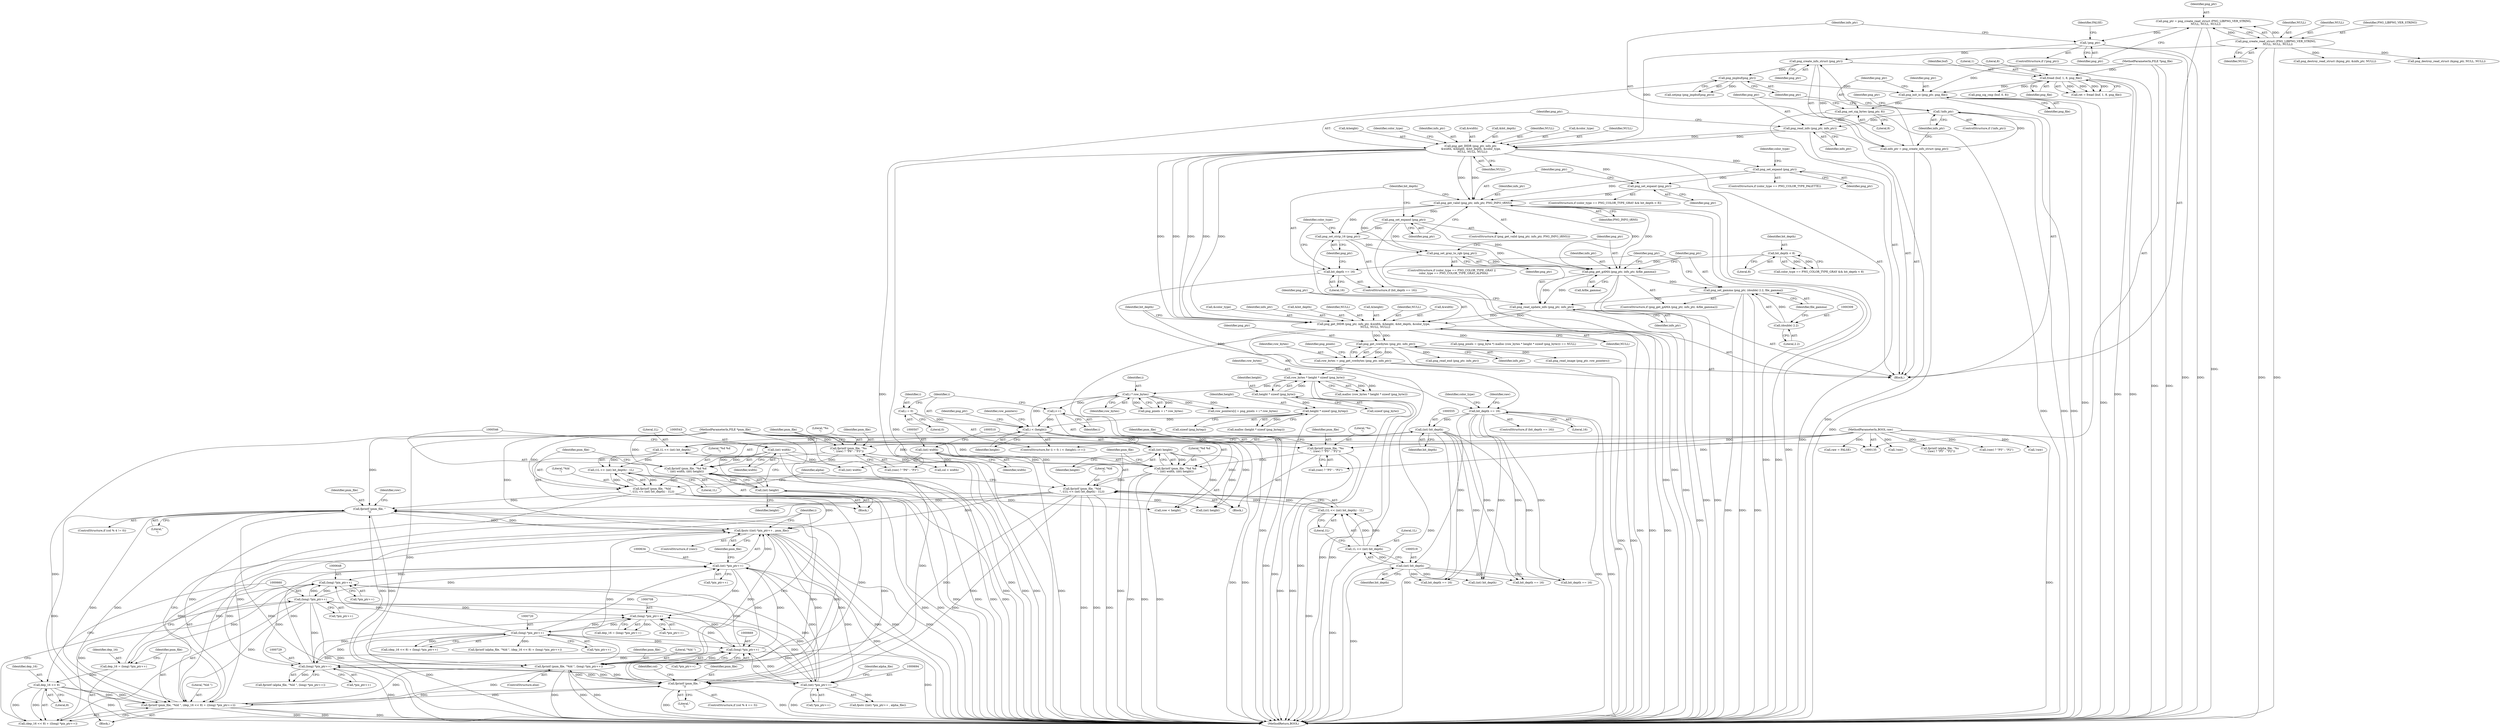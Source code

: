 digraph "0_Android_9d4853418ab2f754c2b63e091c29c5529b8b86ca_157@API" {
"1000754" [label="(Call,fprintf (pnm_file, \"\n\"))"];
"1000632" [label="(Call,fputc ((int) *pix_ptr++ , pnm_file))"];
"1000633" [label="(Call,(int) *pix_ptr++)"];
"1000659" [label="(Call,(long) *pix_ptr++)"];
"1000647" [label="(Call,(long) *pix_ptr++)"];
"1000719" [label="(Call,(long) *pix_ptr++)"];
"1000707" [label="(Call,(long) *pix_ptr++)"];
"1000668" [label="(Call,(long) *pix_ptr++)"];
"1000728" [label="(Call,(long) *pix_ptr++)"];
"1000693" [label="(Call,(int) *pix_ptr++)"];
"1000512" [label="(Call,fprintf (pnm_file, \"%ld\n\", ((1L << (int) bit_depth) - 1L)))"];
"1000503" [label="(Call,fprintf (pnm_file, \"%d %d\n\", (int) width, (int) height))"];
"1000496" [label="(Call,fprintf (pnm_file, \"%s\n\", (raw) ? \"P5\" : \"P2\"))"];
"1000137" [label="(MethodParameterIn,FILE *pnm_file)"];
"1000139" [label="(MethodParameterIn,BOOL raw)"];
"1000506" [label="(Call,(int) width)"];
"1000509" [label="(Call,(int) height)"];
"1000459" [label="(Call,i < (height))"];
"1000456" [label="(Call,i = 0)"];
"1000462" [label="(Call,i++)"];
"1000470" [label="(Call,i * row_bytes)"];
"1000413" [label="(Call,row_bytes * height * sizeof (png_byte))"];
"1000401" [label="(Call,row_bytes = png_get_rowbytes (png_ptr, info_ptr))"];
"1000403" [label="(Call,png_get_rowbytes (png_ptr, info_ptr))"];
"1000315" [label="(Call,png_get_IHDR (png_ptr, info_ptr, &width, &height, &bit_depth, &color_type,\n    NULL, NULL, NULL))"];
"1000312" [label="(Call,png_read_update_info (png_ptr, info_ptr))"];
"1000306" [label="(Call,png_set_gamma (png_ptr, (double) 2.2, file_gamma))"];
"1000301" [label="(Call,png_get_gAMA (png_ptr, info_ptr, &file_gamma))"];
"1000298" [label="(Call,png_set_gray_to_rgb (png_ptr))"];
"1000288" [label="(Call,png_set_strip_16 (png_ptr))"];
"1000282" [label="(Call,png_set_expand (png_ptr))"];
"1000278" [label="(Call,png_get_valid (png_ptr, info_ptr, PNG_INFO_tRNS))"];
"1000247" [label="(Call,png_get_IHDR (png_ptr, info_ptr,\n &width, &height, &bit_depth, &color_type,\n    NULL, NULL, NULL))"];
"1000244" [label="(Call,png_read_info (png_ptr, info_ptr))"];
"1000241" [label="(Call,png_set_sig_bytes (png_ptr, 8))"];
"1000238" [label="(Call,png_init_io (png_ptr, png_file))"];
"1000227" [label="(Call,png_jmpbuf(png_ptr))"];
"1000212" [label="(Call,png_create_info_struct (png_ptr))"];
"1000206" [label="(Call,!png_ptr)"];
"1000198" [label="(Call,png_ptr = png_create_read_struct (PNG_LIBPNG_VER_STRING,\n     NULL, NULL, NULL))"];
"1000200" [label="(Call,png_create_read_struct (PNG_LIBPNG_VER_STRING,\n     NULL, NULL, NULL))"];
"1000177" [label="(Call,fread (buf, 1, 8, png_file))"];
"1000136" [label="(MethodParameterIn,FILE *png_file)"];
"1000215" [label="(Call,!info_ptr)"];
"1000210" [label="(Call,info_ptr = png_create_info_struct (png_ptr))"];
"1000265" [label="(Call,png_set_expand (png_ptr))"];
"1000275" [label="(Call,png_set_expand (png_ptr))"];
"1000308" [label="(Call,(double) 2.2)"];
"1000415" [label="(Call,height * sizeof (png_byte))"];
"1000436" [label="(Call,height * sizeof (png_bytep))"];
"1000515" [label="(Call,(1L << (int) bit_depth) - 1L)"];
"1000516" [label="(Call,1L << (int) bit_depth)"];
"1000518" [label="(Call,(int) bit_depth)"];
"1000330" [label="(Call,bit_depth == 16)"];
"1000285" [label="(Call,bit_depth == 16)"];
"1000272" [label="(Call,bit_depth < 8)"];
"1000754" [label="(Call,fprintf (pnm_file, \"\n\"))"];
"1000652" [label="(Call,fprintf (pnm_file, \"%ld \", (dep_16 << 8) + ((long) *pix_ptr++)))"];
"1000742" [label="(Call,fprintf (pnm_file, \"\n\"))"];
"1000665" [label="(Call,fprintf (pnm_file, \"%ld \", (long) *pix_ptr++))"];
"1000548" [label="(Call,fprintf (pnm_file, \"%ld\n\", ((1L << (int) bit_depth) - 1L)))"];
"1000539" [label="(Call,fprintf (pnm_file, \"%d %d\n\", (int) width, (int) height))"];
"1000532" [label="(Call,fprintf (pnm_file, \"%s\n\", (raw) ? \"P6\" : \"P3\"))"];
"1000542" [label="(Call,(int) width)"];
"1000545" [label="(Call,(int) height)"];
"1000551" [label="(Call,(1L << (int) bit_depth) - 1L)"];
"1000552" [label="(Call,1L << (int) bit_depth)"];
"1000554" [label="(Call,(int) bit_depth)"];
"1000656" [label="(Call,dep_16 << 8)"];
"1000645" [label="(Call,dep_16 = (long) *pix_ptr++)"];
"1000263" [label="(Identifier,color_type)"];
"1000274" [label="(Literal,8)"];
"1000612" [label="(Call,col < width)"];
"1000249" [label="(Identifier,info_ptr)"];
"1000461" [label="(Identifier,height)"];
"1000245" [label="(Identifier,png_ptr)"];
"1000329" [label="(ControlStructure,if (bit_depth == 16))"];
"1000272" [label="(Call,bit_depth < 8)"];
"1000644" [label="(Block,)"];
"1000707" [label="(Call,(long) *pix_ptr++)"];
"1000655" [label="(Call,(dep_16 << 8) + ((long) *pix_ptr++))"];
"1000645" [label="(Call,dep_16 = (long) *pix_ptr++)"];
"1000320" [label="(Call,&height)"];
"1000250" [label="(Call,&width)"];
"1000303" [label="(Identifier,info_ptr)"];
"1000213" [label="(Identifier,png_ptr)"];
"1000280" [label="(Identifier,info_ptr)"];
"1000498" [label="(Literal,\"%s\n\")"];
"1000199" [label="(Identifier,png_ptr)"];
"1000266" [label="(Identifier,png_ptr)"];
"1000725" [label="(Call,fprintf (alpha_file, \"%ld \", (long) *pix_ptr++))"];
"1000179" [label="(Literal,1)"];
"1000542" [label="(Call,(int) width)"];
"1000435" [label="(Call,malloc (height * sizeof (png_bytep)))"];
"1000654" [label="(Literal,\"%ld \")"];
"1000656" [label="(Call,dep_16 << 8)"];
"1000437" [label="(Identifier,height)"];
"1000473" [label="(Call,png_read_image (png_ptr, row_pointers))"];
"1000275" [label="(Call,png_set_expand (png_ptr))"];
"1000281" [label="(Identifier,PNG_INFO_tRNS)"];
"1000514" [label="(Literal,\"%ld\n\")"];
"1000407" [label="(Call,(png_pixels = (png_byte *) malloc (row_bytes * height * sizeof (png_byte))) == NULL)"];
"1000254" [label="(Call,&bit_depth)"];
"1000698" [label="(Identifier,alpha_file)"];
"1000550" [label="(Literal,\"%ld\n\")"];
"1000304" [label="(Call,&file_gamma)"];
"1000504" [label="(Identifier,pnm_file)"];
"1000471" [label="(Identifier,i)"];
"1000282" [label="(Call,png_set_expand (png_ptr))"];
"1000312" [label="(Call,png_read_update_info (png_ptr, info_ptr))"];
"1000239" [label="(Identifier,png_ptr)"];
"1000230" [label="(Call,png_destroy_read_struct (&png_ptr, &info_ptr, NULL))"];
"1000270" [label="(Identifier,color_type)"];
"1000278" [label="(Call,png_get_valid (png_ptr, info_ptr, PNG_INFO_tRNS))"];
"1000666" [label="(Identifier,pnm_file)"];
"1000582" [label="(Call,(int) height)"];
"1000652" [label="(Call,fprintf (pnm_file, \"%ld \", (dep_16 << 8) + ((long) *pix_ptr++)))"];
"1000327" [label="(Identifier,NULL)"];
"1000756" [label="(Literal,\"\n\")"];
"1000463" [label="(Identifier,i)"];
"1000512" [label="(Call,fprintf (pnm_file, \"%ld\n\", ((1L << (int) bit_depth) - 1L)))"];
"1000438" [label="(Call,sizeof (png_bytep))"];
"1000212" [label="(Call,png_create_info_struct (png_ptr))"];
"1000508" [label="(Identifier,width)"];
"1000534" [label="(Literal,\"%s\n\")"];
"1000436" [label="(Call,height * sizeof (png_bytep))"];
"1000495" [label="(Block,)"];
"1000591" [label="(Call,(int) bit_depth)"];
"1000549" [label="(Identifier,pnm_file)"];
"1000228" [label="(Identifier,png_ptr)"];
"1000540" [label="(Identifier,pnm_file)"];
"1000306" [label="(Call,png_set_gamma (png_ptr, (double) 2.2, file_gamma))"];
"1000515" [label="(Call,(1L << (int) bit_depth) - 1L)"];
"1000293" [label="(Identifier,color_type)"];
"1000657" [label="(Identifier,dep_16)"];
"1000531" [label="(Block,)"];
"1000734" [label="(Call,!raw)"];
"1000497" [label="(Identifier,pnm_file)"];
"1000300" [label="(ControlStructure,if (png_get_gAMA (png_ptr, info_ptr, &file_gamma)))"];
"1000518" [label="(Call,(int) bit_depth)"];
"1000755" [label="(Identifier,pnm_file)"];
"1000736" [label="(ControlStructure,if (col % 4 == 3))"];
"1000288" [label="(Call,png_set_strip_16 (png_ptr))"];
"1000693" [label="(Call,(int) *pix_ptr++)"];
"1000261" [label="(ControlStructure,if (color_type == PNG_COLOR_TYPE_PALETTE))"];
"1000243" [label="(Literal,8)"];
"1000532" [label="(Call,fprintf (pnm_file, \"%s\n\", (raw) ? \"P6\" : \"P3\"))"];
"1000649" [label="(Call,*pix_ptr++)"];
"1000177" [label="(Call,fread (buf, 1, 8, png_file))"];
"1000328" [label="(Identifier,NULL)"];
"1000277" [label="(ControlStructure,if (png_get_valid (png_ptr, info_ptr, PNG_INFO_tRNS)))"];
"1000635" [label="(Call,*pix_ptr++)"];
"1000719" [label="(Call,(long) *pix_ptr++)"];
"1000499" [label="(Call,(raw) ? \"P5\" : \"P2\")"];
"1000286" [label="(Identifier,bit_depth)"];
"1000211" [label="(Identifier,info_ptr)"];
"1000203" [label="(Identifier,NULL)"];
"1000647" [label="(Call,(long) *pix_ptr++)"];
"1000541" [label="(Literal,\"%d %d\n\")"];
"1000535" [label="(Call,(raw) ? \"P6\" : \"P3\")"];
"1000283" [label="(Identifier,png_ptr)"];
"1000456" [label="(Call,i = 0)"];
"1000299" [label="(Identifier,png_ptr)"];
"1000742" [label="(Call,fprintf (pnm_file, \"\n\"))"];
"1000709" [label="(Call,*pix_ptr++)"];
"1000468" [label="(Call,png_pixels + i * row_bytes)"];
"1000464" [label="(Call,row_pointers[i] = png_pixels + i * row_bytes)"];
"1000318" [label="(Call,&width)"];
"1000290" [label="(ControlStructure,if (color_type == PNG_COLOR_TYPE_GRAY ||\n    color_type == PNG_COLOR_TYPE_GRAY_ALPHA))"];
"1000569" [label="(Call,fprintf (alpha_file, \"%s\n\", (raw) ? \"P5\" : \"P2\"))"];
"1000412" [label="(Call,malloc (row_bytes * height * sizeof (png_byte)))"];
"1000205" [label="(ControlStructure,if (!png_ptr))"];
"1000417" [label="(Call,sizeof (png_byte))"];
"1000572" [label="(Call,(raw) ? \"P5\" : \"P2\")"];
"1000503" [label="(Call,fprintf (pnm_file, \"%d %d\n\", (int) width, (int) height))"];
"1000260" [label="(Identifier,NULL)"];
"1000695" [label="(Call,*pix_ptr++)"];
"1000307" [label="(Identifier,png_ptr)"];
"1000190" [label="(Call,png_sig_cmp (buf, 0, 8))"];
"1000141" [label="(Block,)"];
"1000715" [label="(Call,(dep_16 << 8) + (long) *pix_ptr++)"];
"1000746" [label="(Call,!raw)"];
"1000284" [label="(ControlStructure,if (bit_depth == 16))"];
"1000313" [label="(Identifier,png_ptr)"];
"1000287" [label="(Literal,16)"];
"1000259" [label="(Identifier,NULL)"];
"1000557" [label="(Literal,1L)"];
"1000551" [label="(Call,(1L << (int) bit_depth) - 1L)"];
"1000139" [label="(MethodParameterIn,BOOL raw)"];
"1000244" [label="(Call,png_read_info (png_ptr, info_ptr))"];
"1000207" [label="(Identifier,png_ptr)"];
"1000332" [label="(Literal,16)"];
"1000743" [label="(Identifier,pnm_file)"];
"1000267" [label="(ControlStructure,if (color_type == PNG_COLOR_TYPE_GRAY && bit_depth < 8))"];
"1000298" [label="(Call,png_set_gray_to_rgb (png_ptr))"];
"1000474" [label="(Identifier,png_ptr)"];
"1000579" [label="(Call,(int) width)"];
"1000646" [label="(Identifier,dep_16)"];
"1000630" [label="(ControlStructure,if (raw))"];
"1000240" [label="(Identifier,png_file)"];
"1000403" [label="(Call,png_get_rowbytes (png_ptr, info_ptr))"];
"1000324" [label="(Call,&color_type)"];
"1000401" [label="(Call,row_bytes = png_get_rowbytes (png_ptr, info_ptr))"];
"1000268" [label="(Call,color_type == PNG_COLOR_TYPE_GRAY && bit_depth < 8)"];
"1000470" [label="(Call,i * row_bytes)"];
"1000520" [label="(Identifier,bit_depth)"];
"1000457" [label="(Identifier,i)"];
"1000667" [label="(Literal,\"%ld \")"];
"1000302" [label="(Identifier,png_ptr)"];
"1000311" [label="(Identifier,file_gamma)"];
"1000215" [label="(Call,!info_ptr)"];
"1000413" [label="(Call,row_bytes * height * sizeof (png_byte))"];
"1000606" [label="(Identifier,row)"];
"1000315" [label="(Call,png_get_IHDR (png_ptr, info_ptr, &width, &height, &bit_depth, &color_type,\n    NULL, NULL, NULL))"];
"1000317" [label="(Identifier,info_ptr)"];
"1000279" [label="(Identifier,png_ptr)"];
"1000201" [label="(Identifier,PNG_LIBPNG_VER_STRING)"];
"1000496" [label="(Call,fprintf (pnm_file, \"%s\n\", (raw) ? \"P5\" : \"P2\"))"];
"1000641" [label="(Call,bit_depth == 16)"];
"1000628" [label="(Identifier,i)"];
"1000247" [label="(Call,png_get_IHDR (png_ptr, info_ptr,\n &width, &height, &bit_depth, &color_type,\n    NULL, NULL, NULL))"];
"1000668" [label="(Call,(long) *pix_ptr++)"];
"1000712" [label="(Call,fprintf (alpha_file, \"%ld \", (dep_16 << 8) + (long) *pix_ptr++))"];
"1000256" [label="(Call,&color_type)"];
"1000136" [label="(MethodParameterIn,FILE *png_file)"];
"1000209" [label="(Identifier,FALSE)"];
"1000692" [label="(Call,fputc ((int) *pix_ptr++ , alpha_file))"];
"1000458" [label="(Literal,0)"];
"1000553" [label="(Literal,1L)"];
"1000200" [label="(Call,png_create_read_struct (PNG_LIBPNG_VER_STRING,\n     NULL, NULL, NULL))"];
"1000545" [label="(Call,(int) height)"];
"1000314" [label="(Identifier,info_ptr)"];
"1000181" [label="(Identifier,png_file)"];
"1000330" [label="(Call,bit_depth == 16)"];
"1000472" [label="(Identifier,row_bytes)"];
"1000322" [label="(Call,&bit_depth)"];
"1000661" [label="(Call,*pix_ptr++)"];
"1000206" [label="(Call,!png_ptr)"];
"1000547" [label="(Identifier,height)"];
"1000310" [label="(Literal,2.2)"];
"1000466" [label="(Identifier,row_pointers)"];
"1000633" [label="(Call,(int) *pix_ptr++)"];
"1000775" [label="(MethodReturn,BOOL)"];
"1000560" [label="(Identifier,alpha)"];
"1000220" [label="(Identifier,png_ptr)"];
"1000218" [label="(Call,png_destroy_read_struct (&png_ptr, NULL, NULL))"];
"1000180" [label="(Literal,8)"];
"1000728" [label="(Call,(long) *pix_ptr++)"];
"1000409" [label="(Identifier,png_pixels)"];
"1000638" [label="(Identifier,pnm_file)"];
"1000513" [label="(Identifier,pnm_file)"];
"1000665" [label="(Call,fprintf (pnm_file, \"%ld \", (long) *pix_ptr++))"];
"1000509" [label="(Call,(int) height)"];
"1000137" [label="(MethodParameterIn,FILE *pnm_file)"];
"1000460" [label="(Identifier,i)"];
"1000476" [label="(Call,png_read_end (png_ptr, info_ptr))"];
"1000202" [label="(Identifier,NULL)"];
"1000248" [label="(Identifier,png_ptr)"];
"1000653" [label="(Identifier,pnm_file)"];
"1000246" [label="(Identifier,info_ptr)"];
"1000683" [label="(Call,bit_depth == 16)"];
"1000198" [label="(Call,png_ptr = png_create_read_struct (PNG_LIBPNG_VER_STRING,\n     NULL, NULL, NULL))"];
"1000705" [label="(Call,dep_16 = (long) *pix_ptr++)"];
"1000459" [label="(Call,i < (height))"];
"1000273" [label="(Identifier,bit_depth)"];
"1000539" [label="(Call,fprintf (pnm_file, \"%d %d\n\", (int) width, (int) height))"];
"1000326" [label="(Identifier,NULL)"];
"1000331" [label="(Identifier,bit_depth)"];
"1000265" [label="(Call,png_set_expand (png_ptr))"];
"1000175" [label="(Call,ret = fread (buf, 1, 8, png_file))"];
"1000554" [label="(Call,(int) bit_depth)"];
"1000415" [label="(Call,height * sizeof (png_byte))"];
"1000730" [label="(Call,*pix_ptr++)"];
"1000552" [label="(Call,1L << (int) bit_depth)"];
"1000416" [label="(Identifier,height)"];
"1000754" [label="(Call,fprintf (pnm_file, \"\n\"))"];
"1000204" [label="(Identifier,NULL)"];
"1000214" [label="(ControlStructure,if (!info_ptr))"];
"1000517" [label="(Literal,1L)"];
"1000506" [label="(Call,(int) width)"];
"1000216" [label="(Identifier,info_ptr)"];
"1000402" [label="(Identifier,row_bytes)"];
"1000616" [label="(Identifier,col)"];
"1000664" [label="(ControlStructure,else)"];
"1000334" [label="(Call,raw = FALSE)"];
"1000701" [label="(Call,bit_depth == 16)"];
"1000516" [label="(Call,1L << (int) bit_depth)"];
"1000242" [label="(Identifier,png_ptr)"];
"1000556" [label="(Identifier,bit_depth)"];
"1000602" [label="(Call,row < height)"];
"1000511" [label="(Identifier,height)"];
"1000670" [label="(Call,*pix_ptr++)"];
"1000210" [label="(Call,info_ptr = png_create_info_struct (png_ptr))"];
"1000258" [label="(Identifier,NULL)"];
"1000748" [label="(ControlStructure,if (col % 4 != 0))"];
"1000289" [label="(Identifier,png_ptr)"];
"1000632" [label="(Call,fputc ((int) *pix_ptr++ , pnm_file))"];
"1000721" [label="(Call,*pix_ptr++)"];
"1000404" [label="(Identifier,png_ptr)"];
"1000462" [label="(Call,i++)"];
"1000178" [label="(Identifier,buf)"];
"1000301" [label="(Call,png_get_gAMA (png_ptr, info_ptr, &file_gamma))"];
"1000241" [label="(Call,png_set_sig_bytes (png_ptr, 8))"];
"1000533" [label="(Identifier,pnm_file)"];
"1000658" [label="(Literal,8)"];
"1000544" [label="(Identifier,width)"];
"1000238" [label="(Call,png_init_io (png_ptr, png_file))"];
"1000548" [label="(Call,fprintf (pnm_file, \"%ld\n\", ((1L << (int) bit_depth) - 1L)))"];
"1000308" [label="(Call,(double) 2.2)"];
"1000227" [label="(Call,png_jmpbuf(png_ptr))"];
"1000335" [label="(Identifier,raw)"];
"1000347" [label="(Identifier,color_type)"];
"1000414" [label="(Identifier,row_bytes)"];
"1000316" [label="(Identifier,png_ptr)"];
"1000285" [label="(Call,bit_depth == 16)"];
"1000505" [label="(Literal,\"%d %d\n\")"];
"1000252" [label="(Call,&height)"];
"1000276" [label="(Identifier,png_ptr)"];
"1000744" [label="(Literal,\"\n\")"];
"1000521" [label="(Literal,1L)"];
"1000226" [label="(Call,setjmp (png_jmpbuf(png_ptr)))"];
"1000659" [label="(Call,(long) *pix_ptr++)"];
"1000455" [label="(ControlStructure,for (i = 0; i < (height); i++))"];
"1000405" [label="(Identifier,info_ptr)"];
"1000754" -> "1000748"  [label="AST: "];
"1000754" -> "1000756"  [label="CFG: "];
"1000755" -> "1000754"  [label="AST: "];
"1000756" -> "1000754"  [label="AST: "];
"1000606" -> "1000754"  [label="CFG: "];
"1000754" -> "1000775"  [label="DDG: "];
"1000754" -> "1000775"  [label="DDG: "];
"1000754" -> "1000632"  [label="DDG: "];
"1000754" -> "1000652"  [label="DDG: "];
"1000754" -> "1000665"  [label="DDG: "];
"1000754" -> "1000742"  [label="DDG: "];
"1000632" -> "1000754"  [label="DDG: "];
"1000512" -> "1000754"  [label="DDG: "];
"1000652" -> "1000754"  [label="DDG: "];
"1000742" -> "1000754"  [label="DDG: "];
"1000665" -> "1000754"  [label="DDG: "];
"1000548" -> "1000754"  [label="DDG: "];
"1000137" -> "1000754"  [label="DDG: "];
"1000632" -> "1000630"  [label="AST: "];
"1000632" -> "1000638"  [label="CFG: "];
"1000633" -> "1000632"  [label="AST: "];
"1000638" -> "1000632"  [label="AST: "];
"1000628" -> "1000632"  [label="CFG: "];
"1000632" -> "1000775"  [label="DDG: "];
"1000632" -> "1000775"  [label="DDG: "];
"1000632" -> "1000775"  [label="DDG: "];
"1000633" -> "1000632"  [label="DDG: "];
"1000512" -> "1000632"  [label="DDG: "];
"1000652" -> "1000632"  [label="DDG: "];
"1000742" -> "1000632"  [label="DDG: "];
"1000665" -> "1000632"  [label="DDG: "];
"1000548" -> "1000632"  [label="DDG: "];
"1000137" -> "1000632"  [label="DDG: "];
"1000632" -> "1000652"  [label="DDG: "];
"1000632" -> "1000665"  [label="DDG: "];
"1000632" -> "1000742"  [label="DDG: "];
"1000633" -> "1000635"  [label="CFG: "];
"1000634" -> "1000633"  [label="AST: "];
"1000635" -> "1000633"  [label="AST: "];
"1000638" -> "1000633"  [label="CFG: "];
"1000633" -> "1000775"  [label="DDG: "];
"1000659" -> "1000633"  [label="DDG: "];
"1000719" -> "1000633"  [label="DDG: "];
"1000668" -> "1000633"  [label="DDG: "];
"1000728" -> "1000633"  [label="DDG: "];
"1000693" -> "1000633"  [label="DDG: "];
"1000633" -> "1000647"  [label="DDG: "];
"1000633" -> "1000668"  [label="DDG: "];
"1000633" -> "1000693"  [label="DDG: "];
"1000633" -> "1000707"  [label="DDG: "];
"1000633" -> "1000728"  [label="DDG: "];
"1000659" -> "1000655"  [label="AST: "];
"1000659" -> "1000661"  [label="CFG: "];
"1000660" -> "1000659"  [label="AST: "];
"1000661" -> "1000659"  [label="AST: "];
"1000655" -> "1000659"  [label="CFG: "];
"1000659" -> "1000775"  [label="DDG: "];
"1000659" -> "1000647"  [label="DDG: "];
"1000659" -> "1000652"  [label="DDG: "];
"1000659" -> "1000655"  [label="DDG: "];
"1000647" -> "1000659"  [label="DDG: "];
"1000659" -> "1000668"  [label="DDG: "];
"1000659" -> "1000693"  [label="DDG: "];
"1000659" -> "1000707"  [label="DDG: "];
"1000659" -> "1000728"  [label="DDG: "];
"1000647" -> "1000645"  [label="AST: "];
"1000647" -> "1000649"  [label="CFG: "];
"1000648" -> "1000647"  [label="AST: "];
"1000649" -> "1000647"  [label="AST: "];
"1000645" -> "1000647"  [label="CFG: "];
"1000647" -> "1000645"  [label="DDG: "];
"1000719" -> "1000647"  [label="DDG: "];
"1000668" -> "1000647"  [label="DDG: "];
"1000728" -> "1000647"  [label="DDG: "];
"1000693" -> "1000647"  [label="DDG: "];
"1000719" -> "1000715"  [label="AST: "];
"1000719" -> "1000721"  [label="CFG: "];
"1000720" -> "1000719"  [label="AST: "];
"1000721" -> "1000719"  [label="AST: "];
"1000715" -> "1000719"  [label="CFG: "];
"1000719" -> "1000775"  [label="DDG: "];
"1000719" -> "1000668"  [label="DDG: "];
"1000719" -> "1000693"  [label="DDG: "];
"1000719" -> "1000707"  [label="DDG: "];
"1000719" -> "1000712"  [label="DDG: "];
"1000719" -> "1000715"  [label="DDG: "];
"1000707" -> "1000719"  [label="DDG: "];
"1000719" -> "1000728"  [label="DDG: "];
"1000707" -> "1000705"  [label="AST: "];
"1000707" -> "1000709"  [label="CFG: "];
"1000708" -> "1000707"  [label="AST: "];
"1000709" -> "1000707"  [label="AST: "];
"1000705" -> "1000707"  [label="CFG: "];
"1000707" -> "1000705"  [label="DDG: "];
"1000668" -> "1000707"  [label="DDG: "];
"1000728" -> "1000707"  [label="DDG: "];
"1000693" -> "1000707"  [label="DDG: "];
"1000668" -> "1000665"  [label="AST: "];
"1000668" -> "1000670"  [label="CFG: "];
"1000669" -> "1000668"  [label="AST: "];
"1000670" -> "1000668"  [label="AST: "];
"1000665" -> "1000668"  [label="CFG: "];
"1000668" -> "1000775"  [label="DDG: "];
"1000668" -> "1000665"  [label="DDG: "];
"1000728" -> "1000668"  [label="DDG: "];
"1000693" -> "1000668"  [label="DDG: "];
"1000668" -> "1000693"  [label="DDG: "];
"1000668" -> "1000728"  [label="DDG: "];
"1000728" -> "1000725"  [label="AST: "];
"1000728" -> "1000730"  [label="CFG: "];
"1000729" -> "1000728"  [label="AST: "];
"1000730" -> "1000728"  [label="AST: "];
"1000725" -> "1000728"  [label="CFG: "];
"1000728" -> "1000775"  [label="DDG: "];
"1000728" -> "1000693"  [label="DDG: "];
"1000728" -> "1000725"  [label="DDG: "];
"1000693" -> "1000728"  [label="DDG: "];
"1000693" -> "1000692"  [label="AST: "];
"1000693" -> "1000695"  [label="CFG: "];
"1000694" -> "1000693"  [label="AST: "];
"1000695" -> "1000693"  [label="AST: "];
"1000698" -> "1000693"  [label="CFG: "];
"1000693" -> "1000775"  [label="DDG: "];
"1000693" -> "1000692"  [label="DDG: "];
"1000512" -> "1000495"  [label="AST: "];
"1000512" -> "1000515"  [label="CFG: "];
"1000513" -> "1000512"  [label="AST: "];
"1000514" -> "1000512"  [label="AST: "];
"1000515" -> "1000512"  [label="AST: "];
"1000560" -> "1000512"  [label="CFG: "];
"1000512" -> "1000775"  [label="DDG: "];
"1000512" -> "1000775"  [label="DDG: "];
"1000512" -> "1000775"  [label="DDG: "];
"1000503" -> "1000512"  [label="DDG: "];
"1000137" -> "1000512"  [label="DDG: "];
"1000515" -> "1000512"  [label="DDG: "];
"1000515" -> "1000512"  [label="DDG: "];
"1000512" -> "1000652"  [label="DDG: "];
"1000512" -> "1000665"  [label="DDG: "];
"1000512" -> "1000742"  [label="DDG: "];
"1000503" -> "1000495"  [label="AST: "];
"1000503" -> "1000509"  [label="CFG: "];
"1000504" -> "1000503"  [label="AST: "];
"1000505" -> "1000503"  [label="AST: "];
"1000506" -> "1000503"  [label="AST: "];
"1000509" -> "1000503"  [label="AST: "];
"1000513" -> "1000503"  [label="CFG: "];
"1000503" -> "1000775"  [label="DDG: "];
"1000503" -> "1000775"  [label="DDG: "];
"1000503" -> "1000775"  [label="DDG: "];
"1000496" -> "1000503"  [label="DDG: "];
"1000137" -> "1000503"  [label="DDG: "];
"1000506" -> "1000503"  [label="DDG: "];
"1000509" -> "1000503"  [label="DDG: "];
"1000496" -> "1000495"  [label="AST: "];
"1000496" -> "1000499"  [label="CFG: "];
"1000497" -> "1000496"  [label="AST: "];
"1000498" -> "1000496"  [label="AST: "];
"1000499" -> "1000496"  [label="AST: "];
"1000504" -> "1000496"  [label="CFG: "];
"1000496" -> "1000775"  [label="DDG: "];
"1000496" -> "1000775"  [label="DDG: "];
"1000137" -> "1000496"  [label="DDG: "];
"1000139" -> "1000496"  [label="DDG: "];
"1000137" -> "1000135"  [label="AST: "];
"1000137" -> "1000775"  [label="DDG: "];
"1000137" -> "1000532"  [label="DDG: "];
"1000137" -> "1000539"  [label="DDG: "];
"1000137" -> "1000548"  [label="DDG: "];
"1000137" -> "1000652"  [label="DDG: "];
"1000137" -> "1000665"  [label="DDG: "];
"1000137" -> "1000742"  [label="DDG: "];
"1000139" -> "1000135"  [label="AST: "];
"1000139" -> "1000775"  [label="DDG: "];
"1000139" -> "1000334"  [label="DDG: "];
"1000139" -> "1000499"  [label="DDG: "];
"1000139" -> "1000532"  [label="DDG: "];
"1000139" -> "1000535"  [label="DDG: "];
"1000139" -> "1000569"  [label="DDG: "];
"1000139" -> "1000572"  [label="DDG: "];
"1000139" -> "1000734"  [label="DDG: "];
"1000139" -> "1000746"  [label="DDG: "];
"1000506" -> "1000508"  [label="CFG: "];
"1000507" -> "1000506"  [label="AST: "];
"1000508" -> "1000506"  [label="AST: "];
"1000510" -> "1000506"  [label="CFG: "];
"1000506" -> "1000775"  [label="DDG: "];
"1000506" -> "1000579"  [label="DDG: "];
"1000506" -> "1000612"  [label="DDG: "];
"1000509" -> "1000511"  [label="CFG: "];
"1000510" -> "1000509"  [label="AST: "];
"1000511" -> "1000509"  [label="AST: "];
"1000459" -> "1000509"  [label="DDG: "];
"1000509" -> "1000582"  [label="DDG: "];
"1000509" -> "1000602"  [label="DDG: "];
"1000459" -> "1000455"  [label="AST: "];
"1000459" -> "1000461"  [label="CFG: "];
"1000460" -> "1000459"  [label="AST: "];
"1000461" -> "1000459"  [label="AST: "];
"1000466" -> "1000459"  [label="CFG: "];
"1000474" -> "1000459"  [label="CFG: "];
"1000459" -> "1000775"  [label="DDG: "];
"1000459" -> "1000775"  [label="DDG: "];
"1000456" -> "1000459"  [label="DDG: "];
"1000462" -> "1000459"  [label="DDG: "];
"1000436" -> "1000459"  [label="DDG: "];
"1000459" -> "1000470"  [label="DDG: "];
"1000459" -> "1000545"  [label="DDG: "];
"1000459" -> "1000582"  [label="DDG: "];
"1000459" -> "1000602"  [label="DDG: "];
"1000456" -> "1000455"  [label="AST: "];
"1000456" -> "1000458"  [label="CFG: "];
"1000457" -> "1000456"  [label="AST: "];
"1000458" -> "1000456"  [label="AST: "];
"1000460" -> "1000456"  [label="CFG: "];
"1000462" -> "1000455"  [label="AST: "];
"1000462" -> "1000463"  [label="CFG: "];
"1000463" -> "1000462"  [label="AST: "];
"1000460" -> "1000462"  [label="CFG: "];
"1000470" -> "1000462"  [label="DDG: "];
"1000470" -> "1000468"  [label="AST: "];
"1000470" -> "1000472"  [label="CFG: "];
"1000471" -> "1000470"  [label="AST: "];
"1000472" -> "1000470"  [label="AST: "];
"1000468" -> "1000470"  [label="CFG: "];
"1000470" -> "1000775"  [label="DDG: "];
"1000470" -> "1000464"  [label="DDG: "];
"1000470" -> "1000464"  [label="DDG: "];
"1000470" -> "1000468"  [label="DDG: "];
"1000470" -> "1000468"  [label="DDG: "];
"1000413" -> "1000470"  [label="DDG: "];
"1000413" -> "1000412"  [label="AST: "];
"1000413" -> "1000415"  [label="CFG: "];
"1000414" -> "1000413"  [label="AST: "];
"1000415" -> "1000413"  [label="AST: "];
"1000412" -> "1000413"  [label="CFG: "];
"1000413" -> "1000775"  [label="DDG: "];
"1000413" -> "1000775"  [label="DDG: "];
"1000413" -> "1000412"  [label="DDG: "];
"1000413" -> "1000412"  [label="DDG: "];
"1000401" -> "1000413"  [label="DDG: "];
"1000415" -> "1000413"  [label="DDG: "];
"1000401" -> "1000141"  [label="AST: "];
"1000401" -> "1000403"  [label="CFG: "];
"1000402" -> "1000401"  [label="AST: "];
"1000403" -> "1000401"  [label="AST: "];
"1000409" -> "1000401"  [label="CFG: "];
"1000401" -> "1000775"  [label="DDG: "];
"1000403" -> "1000401"  [label="DDG: "];
"1000403" -> "1000401"  [label="DDG: "];
"1000403" -> "1000405"  [label="CFG: "];
"1000404" -> "1000403"  [label="AST: "];
"1000405" -> "1000403"  [label="AST: "];
"1000403" -> "1000775"  [label="DDG: "];
"1000403" -> "1000775"  [label="DDG: "];
"1000315" -> "1000403"  [label="DDG: "];
"1000315" -> "1000403"  [label="DDG: "];
"1000403" -> "1000473"  [label="DDG: "];
"1000403" -> "1000476"  [label="DDG: "];
"1000315" -> "1000141"  [label="AST: "];
"1000315" -> "1000328"  [label="CFG: "];
"1000316" -> "1000315"  [label="AST: "];
"1000317" -> "1000315"  [label="AST: "];
"1000318" -> "1000315"  [label="AST: "];
"1000320" -> "1000315"  [label="AST: "];
"1000322" -> "1000315"  [label="AST: "];
"1000324" -> "1000315"  [label="AST: "];
"1000326" -> "1000315"  [label="AST: "];
"1000327" -> "1000315"  [label="AST: "];
"1000328" -> "1000315"  [label="AST: "];
"1000331" -> "1000315"  [label="CFG: "];
"1000315" -> "1000775"  [label="DDG: "];
"1000315" -> "1000775"  [label="DDG: "];
"1000315" -> "1000775"  [label="DDG: "];
"1000315" -> "1000775"  [label="DDG: "];
"1000315" -> "1000775"  [label="DDG: "];
"1000312" -> "1000315"  [label="DDG: "];
"1000312" -> "1000315"  [label="DDG: "];
"1000247" -> "1000315"  [label="DDG: "];
"1000247" -> "1000315"  [label="DDG: "];
"1000247" -> "1000315"  [label="DDG: "];
"1000247" -> "1000315"  [label="DDG: "];
"1000247" -> "1000315"  [label="DDG: "];
"1000315" -> "1000407"  [label="DDG: "];
"1000312" -> "1000141"  [label="AST: "];
"1000312" -> "1000314"  [label="CFG: "];
"1000313" -> "1000312"  [label="AST: "];
"1000314" -> "1000312"  [label="AST: "];
"1000316" -> "1000312"  [label="CFG: "];
"1000312" -> "1000775"  [label="DDG: "];
"1000306" -> "1000312"  [label="DDG: "];
"1000301" -> "1000312"  [label="DDG: "];
"1000301" -> "1000312"  [label="DDG: "];
"1000306" -> "1000300"  [label="AST: "];
"1000306" -> "1000311"  [label="CFG: "];
"1000307" -> "1000306"  [label="AST: "];
"1000308" -> "1000306"  [label="AST: "];
"1000311" -> "1000306"  [label="AST: "];
"1000313" -> "1000306"  [label="CFG: "];
"1000306" -> "1000775"  [label="DDG: "];
"1000306" -> "1000775"  [label="DDG: "];
"1000306" -> "1000775"  [label="DDG: "];
"1000301" -> "1000306"  [label="DDG: "];
"1000308" -> "1000306"  [label="DDG: "];
"1000301" -> "1000300"  [label="AST: "];
"1000301" -> "1000304"  [label="CFG: "];
"1000302" -> "1000301"  [label="AST: "];
"1000303" -> "1000301"  [label="AST: "];
"1000304" -> "1000301"  [label="AST: "];
"1000307" -> "1000301"  [label="CFG: "];
"1000313" -> "1000301"  [label="CFG: "];
"1000301" -> "1000775"  [label="DDG: "];
"1000301" -> "1000775"  [label="DDG: "];
"1000298" -> "1000301"  [label="DDG: "];
"1000288" -> "1000301"  [label="DDG: "];
"1000282" -> "1000301"  [label="DDG: "];
"1000278" -> "1000301"  [label="DDG: "];
"1000278" -> "1000301"  [label="DDG: "];
"1000298" -> "1000290"  [label="AST: "];
"1000298" -> "1000299"  [label="CFG: "];
"1000299" -> "1000298"  [label="AST: "];
"1000302" -> "1000298"  [label="CFG: "];
"1000298" -> "1000775"  [label="DDG: "];
"1000288" -> "1000298"  [label="DDG: "];
"1000282" -> "1000298"  [label="DDG: "];
"1000278" -> "1000298"  [label="DDG: "];
"1000288" -> "1000284"  [label="AST: "];
"1000288" -> "1000289"  [label="CFG: "];
"1000289" -> "1000288"  [label="AST: "];
"1000293" -> "1000288"  [label="CFG: "];
"1000288" -> "1000775"  [label="DDG: "];
"1000282" -> "1000288"  [label="DDG: "];
"1000278" -> "1000288"  [label="DDG: "];
"1000282" -> "1000277"  [label="AST: "];
"1000282" -> "1000283"  [label="CFG: "];
"1000283" -> "1000282"  [label="AST: "];
"1000286" -> "1000282"  [label="CFG: "];
"1000282" -> "1000775"  [label="DDG: "];
"1000278" -> "1000282"  [label="DDG: "];
"1000278" -> "1000277"  [label="AST: "];
"1000278" -> "1000281"  [label="CFG: "];
"1000279" -> "1000278"  [label="AST: "];
"1000280" -> "1000278"  [label="AST: "];
"1000281" -> "1000278"  [label="AST: "];
"1000283" -> "1000278"  [label="CFG: "];
"1000286" -> "1000278"  [label="CFG: "];
"1000278" -> "1000775"  [label="DDG: "];
"1000278" -> "1000775"  [label="DDG: "];
"1000247" -> "1000278"  [label="DDG: "];
"1000247" -> "1000278"  [label="DDG: "];
"1000265" -> "1000278"  [label="DDG: "];
"1000275" -> "1000278"  [label="DDG: "];
"1000247" -> "1000141"  [label="AST: "];
"1000247" -> "1000260"  [label="CFG: "];
"1000248" -> "1000247"  [label="AST: "];
"1000249" -> "1000247"  [label="AST: "];
"1000250" -> "1000247"  [label="AST: "];
"1000252" -> "1000247"  [label="AST: "];
"1000254" -> "1000247"  [label="AST: "];
"1000256" -> "1000247"  [label="AST: "];
"1000258" -> "1000247"  [label="AST: "];
"1000259" -> "1000247"  [label="AST: "];
"1000260" -> "1000247"  [label="AST: "];
"1000263" -> "1000247"  [label="CFG: "];
"1000247" -> "1000775"  [label="DDG: "];
"1000244" -> "1000247"  [label="DDG: "];
"1000244" -> "1000247"  [label="DDG: "];
"1000200" -> "1000247"  [label="DDG: "];
"1000247" -> "1000265"  [label="DDG: "];
"1000247" -> "1000275"  [label="DDG: "];
"1000244" -> "1000141"  [label="AST: "];
"1000244" -> "1000246"  [label="CFG: "];
"1000245" -> "1000244"  [label="AST: "];
"1000246" -> "1000244"  [label="AST: "];
"1000248" -> "1000244"  [label="CFG: "];
"1000244" -> "1000775"  [label="DDG: "];
"1000241" -> "1000244"  [label="DDG: "];
"1000215" -> "1000244"  [label="DDG: "];
"1000241" -> "1000141"  [label="AST: "];
"1000241" -> "1000243"  [label="CFG: "];
"1000242" -> "1000241"  [label="AST: "];
"1000243" -> "1000241"  [label="AST: "];
"1000245" -> "1000241"  [label="CFG: "];
"1000241" -> "1000775"  [label="DDG: "];
"1000238" -> "1000241"  [label="DDG: "];
"1000238" -> "1000141"  [label="AST: "];
"1000238" -> "1000240"  [label="CFG: "];
"1000239" -> "1000238"  [label="AST: "];
"1000240" -> "1000238"  [label="AST: "];
"1000242" -> "1000238"  [label="CFG: "];
"1000238" -> "1000775"  [label="DDG: "];
"1000238" -> "1000775"  [label="DDG: "];
"1000227" -> "1000238"  [label="DDG: "];
"1000177" -> "1000238"  [label="DDG: "];
"1000136" -> "1000238"  [label="DDG: "];
"1000227" -> "1000226"  [label="AST: "];
"1000227" -> "1000228"  [label="CFG: "];
"1000228" -> "1000227"  [label="AST: "];
"1000226" -> "1000227"  [label="CFG: "];
"1000227" -> "1000775"  [label="DDG: "];
"1000227" -> "1000226"  [label="DDG: "];
"1000212" -> "1000227"  [label="DDG: "];
"1000212" -> "1000210"  [label="AST: "];
"1000212" -> "1000213"  [label="CFG: "];
"1000213" -> "1000212"  [label="AST: "];
"1000210" -> "1000212"  [label="CFG: "];
"1000212" -> "1000775"  [label="DDG: "];
"1000212" -> "1000210"  [label="DDG: "];
"1000206" -> "1000212"  [label="DDG: "];
"1000206" -> "1000205"  [label="AST: "];
"1000206" -> "1000207"  [label="CFG: "];
"1000207" -> "1000206"  [label="AST: "];
"1000209" -> "1000206"  [label="CFG: "];
"1000211" -> "1000206"  [label="CFG: "];
"1000206" -> "1000775"  [label="DDG: "];
"1000206" -> "1000775"  [label="DDG: "];
"1000198" -> "1000206"  [label="DDG: "];
"1000198" -> "1000141"  [label="AST: "];
"1000198" -> "1000200"  [label="CFG: "];
"1000199" -> "1000198"  [label="AST: "];
"1000200" -> "1000198"  [label="AST: "];
"1000207" -> "1000198"  [label="CFG: "];
"1000198" -> "1000775"  [label="DDG: "];
"1000200" -> "1000198"  [label="DDG: "];
"1000200" -> "1000198"  [label="DDG: "];
"1000200" -> "1000204"  [label="CFG: "];
"1000201" -> "1000200"  [label="AST: "];
"1000202" -> "1000200"  [label="AST: "];
"1000203" -> "1000200"  [label="AST: "];
"1000204" -> "1000200"  [label="AST: "];
"1000200" -> "1000775"  [label="DDG: "];
"1000200" -> "1000775"  [label="DDG: "];
"1000200" -> "1000218"  [label="DDG: "];
"1000200" -> "1000230"  [label="DDG: "];
"1000177" -> "1000175"  [label="AST: "];
"1000177" -> "1000181"  [label="CFG: "];
"1000178" -> "1000177"  [label="AST: "];
"1000179" -> "1000177"  [label="AST: "];
"1000180" -> "1000177"  [label="AST: "];
"1000181" -> "1000177"  [label="AST: "];
"1000175" -> "1000177"  [label="CFG: "];
"1000177" -> "1000775"  [label="DDG: "];
"1000177" -> "1000775"  [label="DDG: "];
"1000177" -> "1000175"  [label="DDG: "];
"1000177" -> "1000175"  [label="DDG: "];
"1000177" -> "1000175"  [label="DDG: "];
"1000177" -> "1000175"  [label="DDG: "];
"1000136" -> "1000177"  [label="DDG: "];
"1000177" -> "1000190"  [label="DDG: "];
"1000136" -> "1000135"  [label="AST: "];
"1000136" -> "1000775"  [label="DDG: "];
"1000215" -> "1000214"  [label="AST: "];
"1000215" -> "1000216"  [label="CFG: "];
"1000216" -> "1000215"  [label="AST: "];
"1000220" -> "1000215"  [label="CFG: "];
"1000228" -> "1000215"  [label="CFG: "];
"1000215" -> "1000775"  [label="DDG: "];
"1000215" -> "1000775"  [label="DDG: "];
"1000210" -> "1000215"  [label="DDG: "];
"1000210" -> "1000141"  [label="AST: "];
"1000211" -> "1000210"  [label="AST: "];
"1000216" -> "1000210"  [label="CFG: "];
"1000210" -> "1000775"  [label="DDG: "];
"1000265" -> "1000261"  [label="AST: "];
"1000265" -> "1000266"  [label="CFG: "];
"1000266" -> "1000265"  [label="AST: "];
"1000270" -> "1000265"  [label="CFG: "];
"1000265" -> "1000775"  [label="DDG: "];
"1000265" -> "1000275"  [label="DDG: "];
"1000275" -> "1000267"  [label="AST: "];
"1000275" -> "1000276"  [label="CFG: "];
"1000276" -> "1000275"  [label="AST: "];
"1000279" -> "1000275"  [label="CFG: "];
"1000275" -> "1000775"  [label="DDG: "];
"1000308" -> "1000310"  [label="CFG: "];
"1000309" -> "1000308"  [label="AST: "];
"1000310" -> "1000308"  [label="AST: "];
"1000311" -> "1000308"  [label="CFG: "];
"1000415" -> "1000417"  [label="CFG: "];
"1000416" -> "1000415"  [label="AST: "];
"1000417" -> "1000415"  [label="AST: "];
"1000415" -> "1000775"  [label="DDG: "];
"1000415" -> "1000436"  [label="DDG: "];
"1000436" -> "1000435"  [label="AST: "];
"1000436" -> "1000438"  [label="CFG: "];
"1000437" -> "1000436"  [label="AST: "];
"1000438" -> "1000436"  [label="AST: "];
"1000435" -> "1000436"  [label="CFG: "];
"1000436" -> "1000775"  [label="DDG: "];
"1000436" -> "1000435"  [label="DDG: "];
"1000515" -> "1000521"  [label="CFG: "];
"1000516" -> "1000515"  [label="AST: "];
"1000521" -> "1000515"  [label="AST: "];
"1000515" -> "1000775"  [label="DDG: "];
"1000516" -> "1000515"  [label="DDG: "];
"1000516" -> "1000515"  [label="DDG: "];
"1000516" -> "1000518"  [label="CFG: "];
"1000517" -> "1000516"  [label="AST: "];
"1000518" -> "1000516"  [label="AST: "];
"1000521" -> "1000516"  [label="CFG: "];
"1000516" -> "1000775"  [label="DDG: "];
"1000518" -> "1000516"  [label="DDG: "];
"1000518" -> "1000520"  [label="CFG: "];
"1000519" -> "1000518"  [label="AST: "];
"1000520" -> "1000518"  [label="AST: "];
"1000518" -> "1000775"  [label="DDG: "];
"1000330" -> "1000518"  [label="DDG: "];
"1000518" -> "1000591"  [label="DDG: "];
"1000518" -> "1000641"  [label="DDG: "];
"1000518" -> "1000683"  [label="DDG: "];
"1000518" -> "1000701"  [label="DDG: "];
"1000330" -> "1000329"  [label="AST: "];
"1000330" -> "1000332"  [label="CFG: "];
"1000331" -> "1000330"  [label="AST: "];
"1000332" -> "1000330"  [label="AST: "];
"1000335" -> "1000330"  [label="CFG: "];
"1000347" -> "1000330"  [label="CFG: "];
"1000330" -> "1000775"  [label="DDG: "];
"1000330" -> "1000775"  [label="DDG: "];
"1000285" -> "1000330"  [label="DDG: "];
"1000330" -> "1000554"  [label="DDG: "];
"1000330" -> "1000591"  [label="DDG: "];
"1000330" -> "1000641"  [label="DDG: "];
"1000330" -> "1000683"  [label="DDG: "];
"1000330" -> "1000701"  [label="DDG: "];
"1000285" -> "1000284"  [label="AST: "];
"1000285" -> "1000287"  [label="CFG: "];
"1000286" -> "1000285"  [label="AST: "];
"1000287" -> "1000285"  [label="AST: "];
"1000289" -> "1000285"  [label="CFG: "];
"1000293" -> "1000285"  [label="CFG: "];
"1000272" -> "1000285"  [label="DDG: "];
"1000272" -> "1000268"  [label="AST: "];
"1000272" -> "1000274"  [label="CFG: "];
"1000273" -> "1000272"  [label="AST: "];
"1000274" -> "1000272"  [label="AST: "];
"1000268" -> "1000272"  [label="CFG: "];
"1000272" -> "1000268"  [label="DDG: "];
"1000272" -> "1000268"  [label="DDG: "];
"1000652" -> "1000644"  [label="AST: "];
"1000652" -> "1000655"  [label="CFG: "];
"1000653" -> "1000652"  [label="AST: "];
"1000654" -> "1000652"  [label="AST: "];
"1000655" -> "1000652"  [label="AST: "];
"1000628" -> "1000652"  [label="CFG: "];
"1000652" -> "1000775"  [label="DDG: "];
"1000652" -> "1000775"  [label="DDG: "];
"1000652" -> "1000775"  [label="DDG: "];
"1000742" -> "1000652"  [label="DDG: "];
"1000665" -> "1000652"  [label="DDG: "];
"1000548" -> "1000652"  [label="DDG: "];
"1000656" -> "1000652"  [label="DDG: "];
"1000656" -> "1000652"  [label="DDG: "];
"1000652" -> "1000665"  [label="DDG: "];
"1000652" -> "1000742"  [label="DDG: "];
"1000742" -> "1000736"  [label="AST: "];
"1000742" -> "1000744"  [label="CFG: "];
"1000743" -> "1000742"  [label="AST: "];
"1000744" -> "1000742"  [label="AST: "];
"1000616" -> "1000742"  [label="CFG: "];
"1000742" -> "1000775"  [label="DDG: "];
"1000742" -> "1000775"  [label="DDG: "];
"1000742" -> "1000665"  [label="DDG: "];
"1000665" -> "1000742"  [label="DDG: "];
"1000548" -> "1000742"  [label="DDG: "];
"1000665" -> "1000664"  [label="AST: "];
"1000666" -> "1000665"  [label="AST: "];
"1000667" -> "1000665"  [label="AST: "];
"1000628" -> "1000665"  [label="CFG: "];
"1000665" -> "1000775"  [label="DDG: "];
"1000665" -> "1000775"  [label="DDG: "];
"1000665" -> "1000775"  [label="DDG: "];
"1000548" -> "1000665"  [label="DDG: "];
"1000548" -> "1000531"  [label="AST: "];
"1000548" -> "1000551"  [label="CFG: "];
"1000549" -> "1000548"  [label="AST: "];
"1000550" -> "1000548"  [label="AST: "];
"1000551" -> "1000548"  [label="AST: "];
"1000560" -> "1000548"  [label="CFG: "];
"1000548" -> "1000775"  [label="DDG: "];
"1000548" -> "1000775"  [label="DDG: "];
"1000548" -> "1000775"  [label="DDG: "];
"1000539" -> "1000548"  [label="DDG: "];
"1000551" -> "1000548"  [label="DDG: "];
"1000551" -> "1000548"  [label="DDG: "];
"1000539" -> "1000531"  [label="AST: "];
"1000539" -> "1000545"  [label="CFG: "];
"1000540" -> "1000539"  [label="AST: "];
"1000541" -> "1000539"  [label="AST: "];
"1000542" -> "1000539"  [label="AST: "];
"1000545" -> "1000539"  [label="AST: "];
"1000549" -> "1000539"  [label="CFG: "];
"1000539" -> "1000775"  [label="DDG: "];
"1000539" -> "1000775"  [label="DDG: "];
"1000539" -> "1000775"  [label="DDG: "];
"1000532" -> "1000539"  [label="DDG: "];
"1000542" -> "1000539"  [label="DDG: "];
"1000545" -> "1000539"  [label="DDG: "];
"1000532" -> "1000531"  [label="AST: "];
"1000532" -> "1000535"  [label="CFG: "];
"1000533" -> "1000532"  [label="AST: "];
"1000534" -> "1000532"  [label="AST: "];
"1000535" -> "1000532"  [label="AST: "];
"1000540" -> "1000532"  [label="CFG: "];
"1000532" -> "1000775"  [label="DDG: "];
"1000532" -> "1000775"  [label="DDG: "];
"1000542" -> "1000544"  [label="CFG: "];
"1000543" -> "1000542"  [label="AST: "];
"1000544" -> "1000542"  [label="AST: "];
"1000546" -> "1000542"  [label="CFG: "];
"1000542" -> "1000775"  [label="DDG: "];
"1000542" -> "1000579"  [label="DDG: "];
"1000542" -> "1000612"  [label="DDG: "];
"1000545" -> "1000547"  [label="CFG: "];
"1000546" -> "1000545"  [label="AST: "];
"1000547" -> "1000545"  [label="AST: "];
"1000545" -> "1000582"  [label="DDG: "];
"1000545" -> "1000602"  [label="DDG: "];
"1000551" -> "1000557"  [label="CFG: "];
"1000552" -> "1000551"  [label="AST: "];
"1000557" -> "1000551"  [label="AST: "];
"1000551" -> "1000775"  [label="DDG: "];
"1000552" -> "1000551"  [label="DDG: "];
"1000552" -> "1000551"  [label="DDG: "];
"1000552" -> "1000554"  [label="CFG: "];
"1000553" -> "1000552"  [label="AST: "];
"1000554" -> "1000552"  [label="AST: "];
"1000557" -> "1000552"  [label="CFG: "];
"1000552" -> "1000775"  [label="DDG: "];
"1000554" -> "1000552"  [label="DDG: "];
"1000554" -> "1000556"  [label="CFG: "];
"1000555" -> "1000554"  [label="AST: "];
"1000556" -> "1000554"  [label="AST: "];
"1000554" -> "1000775"  [label="DDG: "];
"1000554" -> "1000591"  [label="DDG: "];
"1000554" -> "1000641"  [label="DDG: "];
"1000554" -> "1000683"  [label="DDG: "];
"1000554" -> "1000701"  [label="DDG: "];
"1000656" -> "1000655"  [label="AST: "];
"1000656" -> "1000658"  [label="CFG: "];
"1000657" -> "1000656"  [label="AST: "];
"1000658" -> "1000656"  [label="AST: "];
"1000660" -> "1000656"  [label="CFG: "];
"1000656" -> "1000775"  [label="DDG: "];
"1000656" -> "1000655"  [label="DDG: "];
"1000656" -> "1000655"  [label="DDG: "];
"1000645" -> "1000656"  [label="DDG: "];
"1000645" -> "1000644"  [label="AST: "];
"1000646" -> "1000645"  [label="AST: "];
"1000653" -> "1000645"  [label="CFG: "];
}
